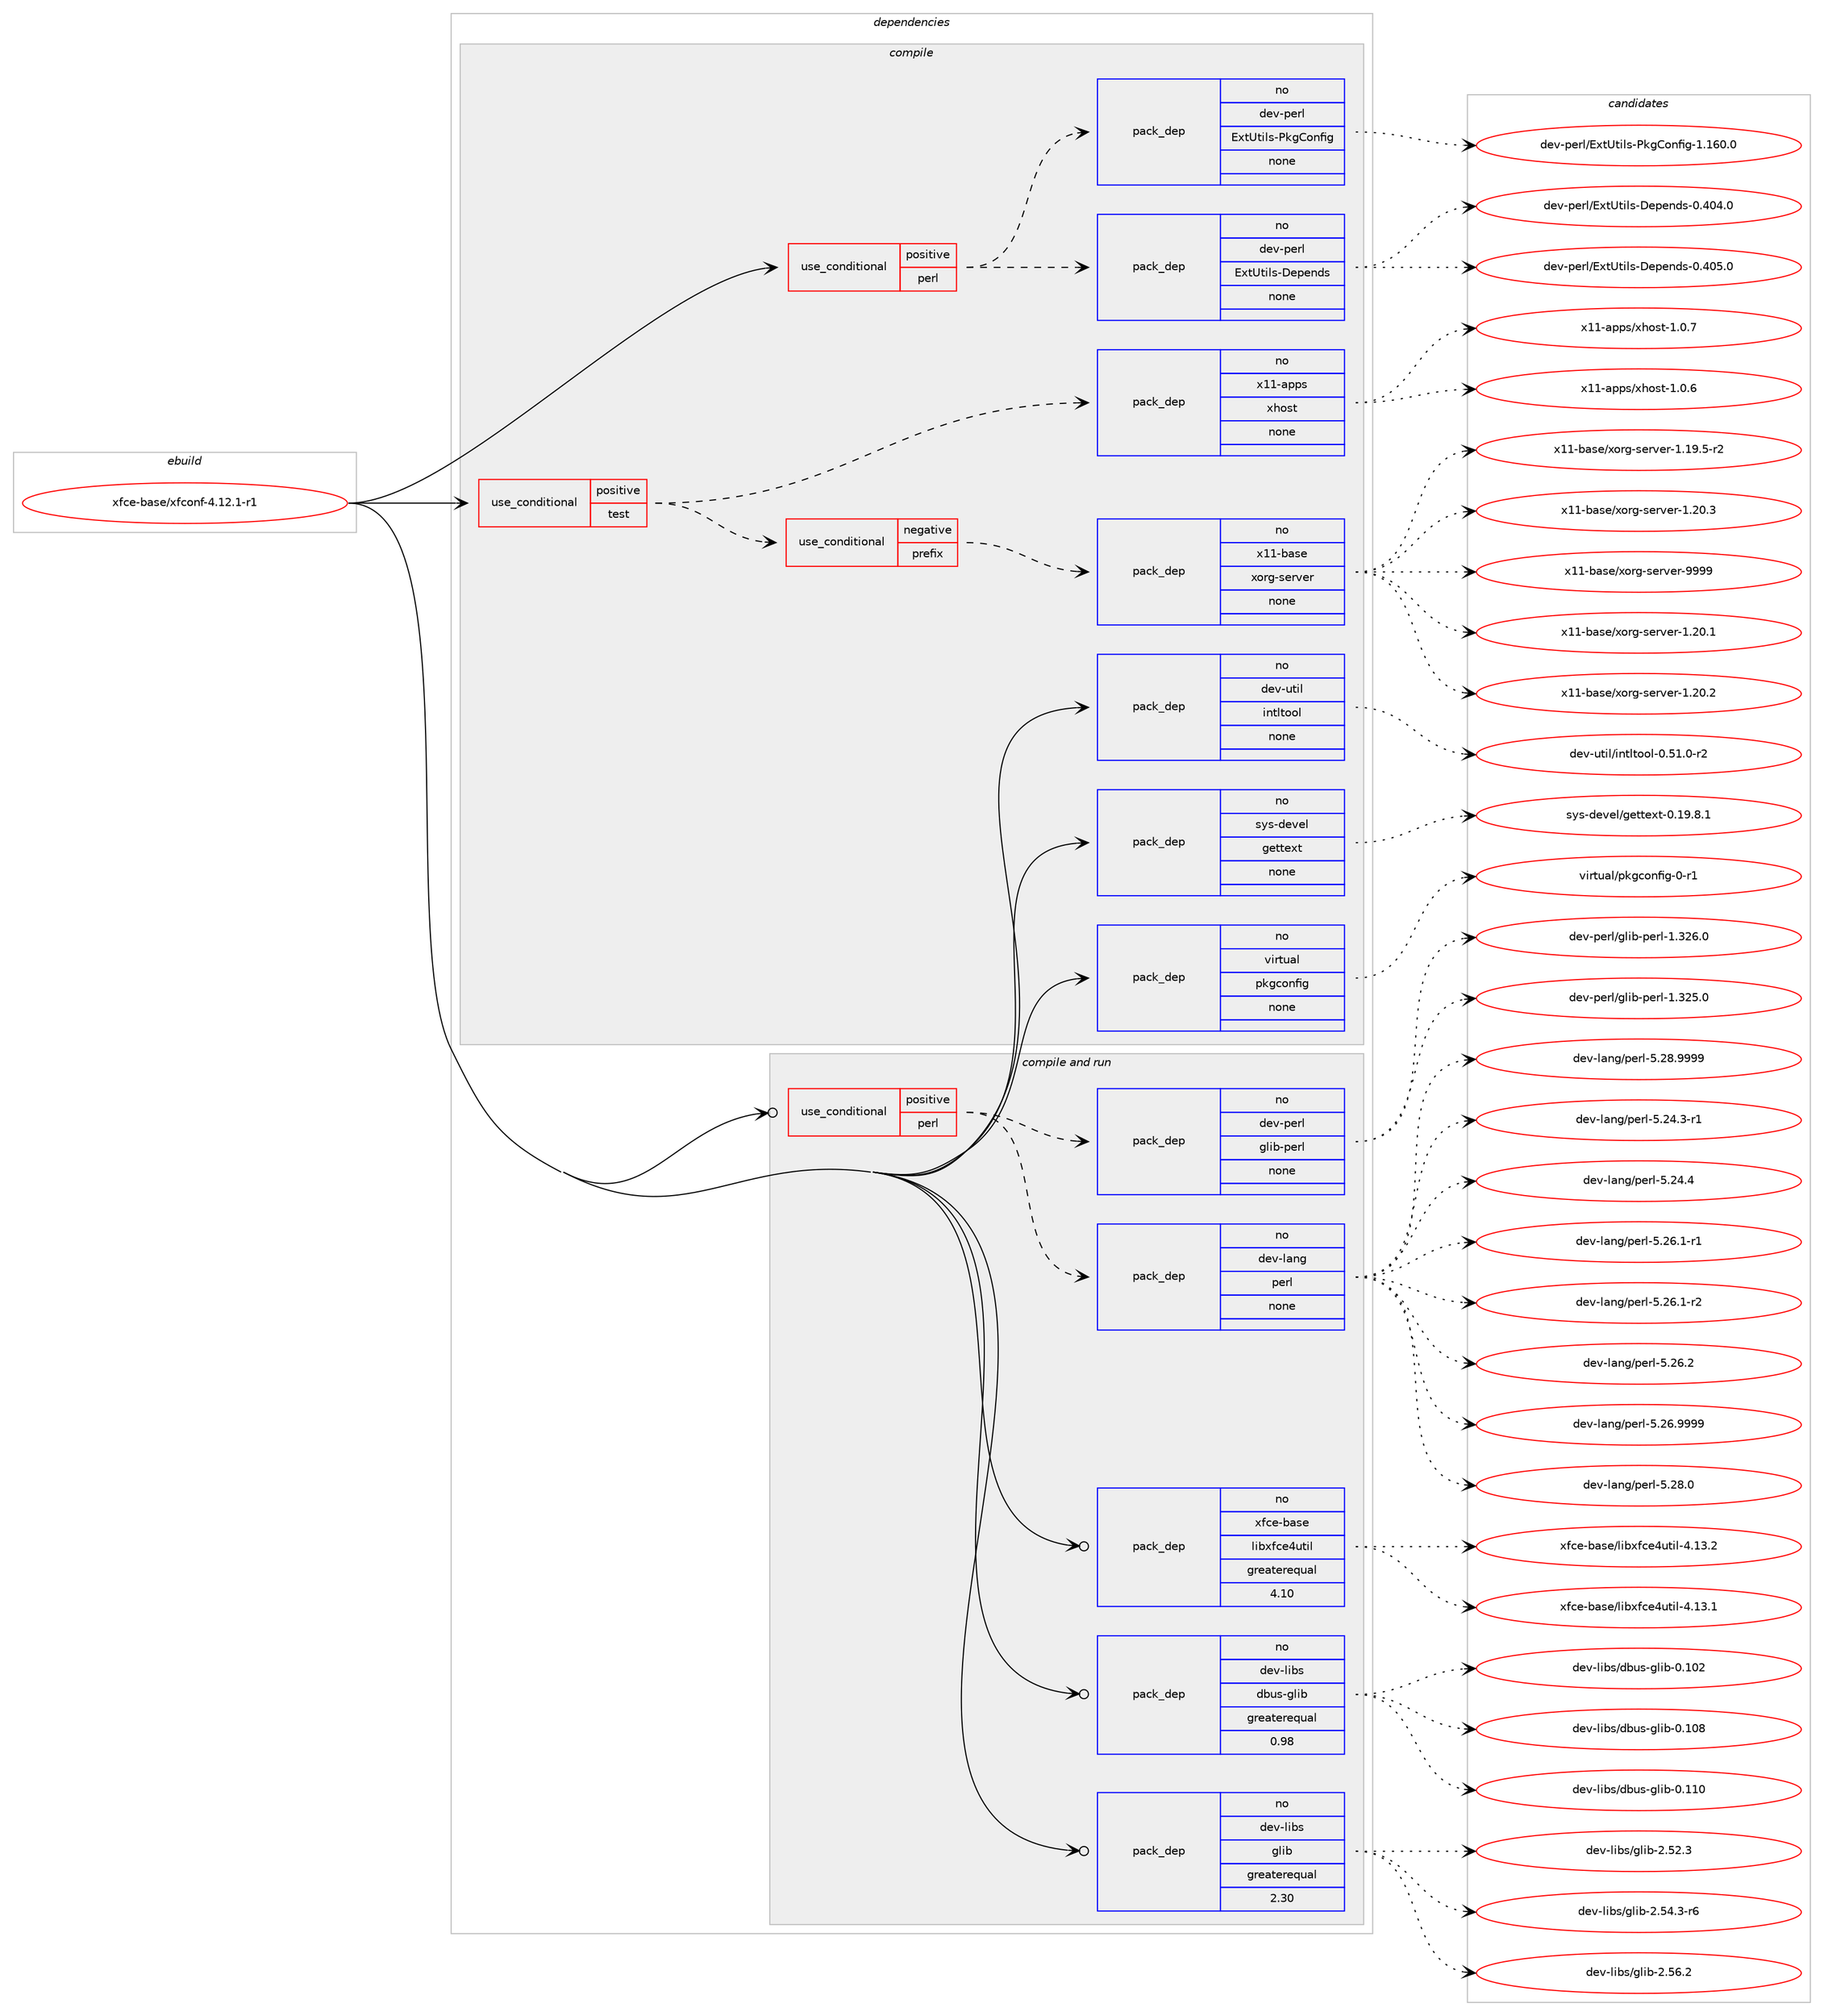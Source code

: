 digraph prolog {

# *************
# Graph options
# *************

newrank=true;
concentrate=true;
compound=true;
graph [rankdir=LR,fontname=Helvetica,fontsize=10,ranksep=1.5];#, ranksep=2.5, nodesep=0.2];
edge  [arrowhead=vee];
node  [fontname=Helvetica,fontsize=10];

# **********
# The ebuild
# **********

subgraph cluster_leftcol {
color=gray;
rank=same;
label=<<i>ebuild</i>>;
id [label="xfce-base/xfconf-4.12.1-r1", color=red, width=4, href="../xfce-base/xfconf-4.12.1-r1.svg"];
}

# ****************
# The dependencies
# ****************

subgraph cluster_midcol {
color=gray;
label=<<i>dependencies</i>>;
subgraph cluster_compile {
fillcolor="#eeeeee";
style=filled;
label=<<i>compile</i>>;
subgraph cond1736 {
dependency9680 [label=<<TABLE BORDER="0" CELLBORDER="1" CELLSPACING="0" CELLPADDING="4"><TR><TD ROWSPAN="3" CELLPADDING="10">use_conditional</TD></TR><TR><TD>positive</TD></TR><TR><TD>perl</TD></TR></TABLE>>, shape=none, color=red];
subgraph pack7707 {
dependency9681 [label=<<TABLE BORDER="0" CELLBORDER="1" CELLSPACING="0" CELLPADDING="4" WIDTH="220"><TR><TD ROWSPAN="6" CELLPADDING="30">pack_dep</TD></TR><TR><TD WIDTH="110">no</TD></TR><TR><TD>dev-perl</TD></TR><TR><TD>ExtUtils-Depends</TD></TR><TR><TD>none</TD></TR><TR><TD></TD></TR></TABLE>>, shape=none, color=blue];
}
dependency9680:e -> dependency9681:w [weight=20,style="dashed",arrowhead="vee"];
subgraph pack7708 {
dependency9682 [label=<<TABLE BORDER="0" CELLBORDER="1" CELLSPACING="0" CELLPADDING="4" WIDTH="220"><TR><TD ROWSPAN="6" CELLPADDING="30">pack_dep</TD></TR><TR><TD WIDTH="110">no</TD></TR><TR><TD>dev-perl</TD></TR><TR><TD>ExtUtils-PkgConfig</TD></TR><TR><TD>none</TD></TR><TR><TD></TD></TR></TABLE>>, shape=none, color=blue];
}
dependency9680:e -> dependency9682:w [weight=20,style="dashed",arrowhead="vee"];
}
id:e -> dependency9680:w [weight=20,style="solid",arrowhead="vee"];
subgraph cond1737 {
dependency9683 [label=<<TABLE BORDER="0" CELLBORDER="1" CELLSPACING="0" CELLPADDING="4"><TR><TD ROWSPAN="3" CELLPADDING="10">use_conditional</TD></TR><TR><TD>positive</TD></TR><TR><TD>test</TD></TR></TABLE>>, shape=none, color=red];
subgraph cond1738 {
dependency9684 [label=<<TABLE BORDER="0" CELLBORDER="1" CELLSPACING="0" CELLPADDING="4"><TR><TD ROWSPAN="3" CELLPADDING="10">use_conditional</TD></TR><TR><TD>negative</TD></TR><TR><TD>prefix</TD></TR></TABLE>>, shape=none, color=red];
subgraph pack7709 {
dependency9685 [label=<<TABLE BORDER="0" CELLBORDER="1" CELLSPACING="0" CELLPADDING="4" WIDTH="220"><TR><TD ROWSPAN="6" CELLPADDING="30">pack_dep</TD></TR><TR><TD WIDTH="110">no</TD></TR><TR><TD>x11-base</TD></TR><TR><TD>xorg-server</TD></TR><TR><TD>none</TD></TR><TR><TD></TD></TR></TABLE>>, shape=none, color=blue];
}
dependency9684:e -> dependency9685:w [weight=20,style="dashed",arrowhead="vee"];
}
dependency9683:e -> dependency9684:w [weight=20,style="dashed",arrowhead="vee"];
subgraph pack7710 {
dependency9686 [label=<<TABLE BORDER="0" CELLBORDER="1" CELLSPACING="0" CELLPADDING="4" WIDTH="220"><TR><TD ROWSPAN="6" CELLPADDING="30">pack_dep</TD></TR><TR><TD WIDTH="110">no</TD></TR><TR><TD>x11-apps</TD></TR><TR><TD>xhost</TD></TR><TR><TD>none</TD></TR><TR><TD></TD></TR></TABLE>>, shape=none, color=blue];
}
dependency9683:e -> dependency9686:w [weight=20,style="dashed",arrowhead="vee"];
}
id:e -> dependency9683:w [weight=20,style="solid",arrowhead="vee"];
subgraph pack7711 {
dependency9687 [label=<<TABLE BORDER="0" CELLBORDER="1" CELLSPACING="0" CELLPADDING="4" WIDTH="220"><TR><TD ROWSPAN="6" CELLPADDING="30">pack_dep</TD></TR><TR><TD WIDTH="110">no</TD></TR><TR><TD>dev-util</TD></TR><TR><TD>intltool</TD></TR><TR><TD>none</TD></TR><TR><TD></TD></TR></TABLE>>, shape=none, color=blue];
}
id:e -> dependency9687:w [weight=20,style="solid",arrowhead="vee"];
subgraph pack7712 {
dependency9688 [label=<<TABLE BORDER="0" CELLBORDER="1" CELLSPACING="0" CELLPADDING="4" WIDTH="220"><TR><TD ROWSPAN="6" CELLPADDING="30">pack_dep</TD></TR><TR><TD WIDTH="110">no</TD></TR><TR><TD>sys-devel</TD></TR><TR><TD>gettext</TD></TR><TR><TD>none</TD></TR><TR><TD></TD></TR></TABLE>>, shape=none, color=blue];
}
id:e -> dependency9688:w [weight=20,style="solid",arrowhead="vee"];
subgraph pack7713 {
dependency9689 [label=<<TABLE BORDER="0" CELLBORDER="1" CELLSPACING="0" CELLPADDING="4" WIDTH="220"><TR><TD ROWSPAN="6" CELLPADDING="30">pack_dep</TD></TR><TR><TD WIDTH="110">no</TD></TR><TR><TD>virtual</TD></TR><TR><TD>pkgconfig</TD></TR><TR><TD>none</TD></TR><TR><TD></TD></TR></TABLE>>, shape=none, color=blue];
}
id:e -> dependency9689:w [weight=20,style="solid",arrowhead="vee"];
}
subgraph cluster_compileandrun {
fillcolor="#eeeeee";
style=filled;
label=<<i>compile and run</i>>;
subgraph cond1739 {
dependency9690 [label=<<TABLE BORDER="0" CELLBORDER="1" CELLSPACING="0" CELLPADDING="4"><TR><TD ROWSPAN="3" CELLPADDING="10">use_conditional</TD></TR><TR><TD>positive</TD></TR><TR><TD>perl</TD></TR></TABLE>>, shape=none, color=red];
subgraph pack7714 {
dependency9691 [label=<<TABLE BORDER="0" CELLBORDER="1" CELLSPACING="0" CELLPADDING="4" WIDTH="220"><TR><TD ROWSPAN="6" CELLPADDING="30">pack_dep</TD></TR><TR><TD WIDTH="110">no</TD></TR><TR><TD>dev-lang</TD></TR><TR><TD>perl</TD></TR><TR><TD>none</TD></TR><TR><TD></TD></TR></TABLE>>, shape=none, color=blue];
}
dependency9690:e -> dependency9691:w [weight=20,style="dashed",arrowhead="vee"];
subgraph pack7715 {
dependency9692 [label=<<TABLE BORDER="0" CELLBORDER="1" CELLSPACING="0" CELLPADDING="4" WIDTH="220"><TR><TD ROWSPAN="6" CELLPADDING="30">pack_dep</TD></TR><TR><TD WIDTH="110">no</TD></TR><TR><TD>dev-perl</TD></TR><TR><TD>glib-perl</TD></TR><TR><TD>none</TD></TR><TR><TD></TD></TR></TABLE>>, shape=none, color=blue];
}
dependency9690:e -> dependency9692:w [weight=20,style="dashed",arrowhead="vee"];
}
id:e -> dependency9690:w [weight=20,style="solid",arrowhead="odotvee"];
subgraph pack7716 {
dependency9693 [label=<<TABLE BORDER="0" CELLBORDER="1" CELLSPACING="0" CELLPADDING="4" WIDTH="220"><TR><TD ROWSPAN="6" CELLPADDING="30">pack_dep</TD></TR><TR><TD WIDTH="110">no</TD></TR><TR><TD>dev-libs</TD></TR><TR><TD>dbus-glib</TD></TR><TR><TD>greaterequal</TD></TR><TR><TD>0.98</TD></TR></TABLE>>, shape=none, color=blue];
}
id:e -> dependency9693:w [weight=20,style="solid",arrowhead="odotvee"];
subgraph pack7717 {
dependency9694 [label=<<TABLE BORDER="0" CELLBORDER="1" CELLSPACING="0" CELLPADDING="4" WIDTH="220"><TR><TD ROWSPAN="6" CELLPADDING="30">pack_dep</TD></TR><TR><TD WIDTH="110">no</TD></TR><TR><TD>dev-libs</TD></TR><TR><TD>glib</TD></TR><TR><TD>greaterequal</TD></TR><TR><TD>2.30</TD></TR></TABLE>>, shape=none, color=blue];
}
id:e -> dependency9694:w [weight=20,style="solid",arrowhead="odotvee"];
subgraph pack7718 {
dependency9695 [label=<<TABLE BORDER="0" CELLBORDER="1" CELLSPACING="0" CELLPADDING="4" WIDTH="220"><TR><TD ROWSPAN="6" CELLPADDING="30">pack_dep</TD></TR><TR><TD WIDTH="110">no</TD></TR><TR><TD>xfce-base</TD></TR><TR><TD>libxfce4util</TD></TR><TR><TD>greaterequal</TD></TR><TR><TD>4.10</TD></TR></TABLE>>, shape=none, color=blue];
}
id:e -> dependency9695:w [weight=20,style="solid",arrowhead="odotvee"];
}
subgraph cluster_run {
fillcolor="#eeeeee";
style=filled;
label=<<i>run</i>>;
}
}

# **************
# The candidates
# **************

subgraph cluster_choices {
rank=same;
color=gray;
label=<<i>candidates</i>>;

subgraph choice7707 {
color=black;
nodesep=1;
choice1001011184511210111410847691201168511610510811545681011121011101001154548465248524648 [label="dev-perl/ExtUtils-Depends-0.404.0", color=red, width=4,href="../dev-perl/ExtUtils-Depends-0.404.0.svg"];
choice1001011184511210111410847691201168511610510811545681011121011101001154548465248534648 [label="dev-perl/ExtUtils-Depends-0.405.0", color=red, width=4,href="../dev-perl/ExtUtils-Depends-0.405.0.svg"];
dependency9681:e -> choice1001011184511210111410847691201168511610510811545681011121011101001154548465248524648:w [style=dotted,weight="100"];
dependency9681:e -> choice1001011184511210111410847691201168511610510811545681011121011101001154548465248534648:w [style=dotted,weight="100"];
}
subgraph choice7708 {
color=black;
nodesep=1;
choice100101118451121011141084769120116851161051081154580107103671111101021051034549464954484648 [label="dev-perl/ExtUtils-PkgConfig-1.160.0", color=red, width=4,href="../dev-perl/ExtUtils-PkgConfig-1.160.0.svg"];
dependency9682:e -> choice100101118451121011141084769120116851161051081154580107103671111101021051034549464954484648:w [style=dotted,weight="100"];
}
subgraph choice7709 {
color=black;
nodesep=1;
choice1204949459897115101471201111141034511510111411810111445494650484649 [label="x11-base/xorg-server-1.20.1", color=red, width=4,href="../x11-base/xorg-server-1.20.1.svg"];
choice1204949459897115101471201111141034511510111411810111445494650484650 [label="x11-base/xorg-server-1.20.2", color=red, width=4,href="../x11-base/xorg-server-1.20.2.svg"];
choice12049494598971151014712011111410345115101114118101114454946495746534511450 [label="x11-base/xorg-server-1.19.5-r2", color=red, width=4,href="../x11-base/xorg-server-1.19.5-r2.svg"];
choice1204949459897115101471201111141034511510111411810111445494650484651 [label="x11-base/xorg-server-1.20.3", color=red, width=4,href="../x11-base/xorg-server-1.20.3.svg"];
choice120494945989711510147120111114103451151011141181011144557575757 [label="x11-base/xorg-server-9999", color=red, width=4,href="../x11-base/xorg-server-9999.svg"];
dependency9685:e -> choice1204949459897115101471201111141034511510111411810111445494650484649:w [style=dotted,weight="100"];
dependency9685:e -> choice1204949459897115101471201111141034511510111411810111445494650484650:w [style=dotted,weight="100"];
dependency9685:e -> choice12049494598971151014712011111410345115101114118101114454946495746534511450:w [style=dotted,weight="100"];
dependency9685:e -> choice1204949459897115101471201111141034511510111411810111445494650484651:w [style=dotted,weight="100"];
dependency9685:e -> choice120494945989711510147120111114103451151011141181011144557575757:w [style=dotted,weight="100"];
}
subgraph choice7710 {
color=black;
nodesep=1;
choice1204949459711211211547120104111115116454946484654 [label="x11-apps/xhost-1.0.6", color=red, width=4,href="../x11-apps/xhost-1.0.6.svg"];
choice1204949459711211211547120104111115116454946484655 [label="x11-apps/xhost-1.0.7", color=red, width=4,href="../x11-apps/xhost-1.0.7.svg"];
dependency9686:e -> choice1204949459711211211547120104111115116454946484654:w [style=dotted,weight="100"];
dependency9686:e -> choice1204949459711211211547120104111115116454946484655:w [style=dotted,weight="100"];
}
subgraph choice7711 {
color=black;
nodesep=1;
choice1001011184511711610510847105110116108116111111108454846534946484511450 [label="dev-util/intltool-0.51.0-r2", color=red, width=4,href="../dev-util/intltool-0.51.0-r2.svg"];
dependency9687:e -> choice1001011184511711610510847105110116108116111111108454846534946484511450:w [style=dotted,weight="100"];
}
subgraph choice7712 {
color=black;
nodesep=1;
choice1151211154510010111810110847103101116116101120116454846495746564649 [label="sys-devel/gettext-0.19.8.1", color=red, width=4,href="../sys-devel/gettext-0.19.8.1.svg"];
dependency9688:e -> choice1151211154510010111810110847103101116116101120116454846495746564649:w [style=dotted,weight="100"];
}
subgraph choice7713 {
color=black;
nodesep=1;
choice11810511411611797108471121071039911111010210510345484511449 [label="virtual/pkgconfig-0-r1", color=red, width=4,href="../virtual/pkgconfig-0-r1.svg"];
dependency9689:e -> choice11810511411611797108471121071039911111010210510345484511449:w [style=dotted,weight="100"];
}
subgraph choice7714 {
color=black;
nodesep=1;
choice100101118451089711010347112101114108455346505246514511449 [label="dev-lang/perl-5.24.3-r1", color=red, width=4,href="../dev-lang/perl-5.24.3-r1.svg"];
choice10010111845108971101034711210111410845534650524652 [label="dev-lang/perl-5.24.4", color=red, width=4,href="../dev-lang/perl-5.24.4.svg"];
choice100101118451089711010347112101114108455346505446494511449 [label="dev-lang/perl-5.26.1-r1", color=red, width=4,href="../dev-lang/perl-5.26.1-r1.svg"];
choice100101118451089711010347112101114108455346505446494511450 [label="dev-lang/perl-5.26.1-r2", color=red, width=4,href="../dev-lang/perl-5.26.1-r2.svg"];
choice10010111845108971101034711210111410845534650544650 [label="dev-lang/perl-5.26.2", color=red, width=4,href="../dev-lang/perl-5.26.2.svg"];
choice10010111845108971101034711210111410845534650544657575757 [label="dev-lang/perl-5.26.9999", color=red, width=4,href="../dev-lang/perl-5.26.9999.svg"];
choice10010111845108971101034711210111410845534650564648 [label="dev-lang/perl-5.28.0", color=red, width=4,href="../dev-lang/perl-5.28.0.svg"];
choice10010111845108971101034711210111410845534650564657575757 [label="dev-lang/perl-5.28.9999", color=red, width=4,href="../dev-lang/perl-5.28.9999.svg"];
dependency9691:e -> choice100101118451089711010347112101114108455346505246514511449:w [style=dotted,weight="100"];
dependency9691:e -> choice10010111845108971101034711210111410845534650524652:w [style=dotted,weight="100"];
dependency9691:e -> choice100101118451089711010347112101114108455346505446494511449:w [style=dotted,weight="100"];
dependency9691:e -> choice100101118451089711010347112101114108455346505446494511450:w [style=dotted,weight="100"];
dependency9691:e -> choice10010111845108971101034711210111410845534650544650:w [style=dotted,weight="100"];
dependency9691:e -> choice10010111845108971101034711210111410845534650544657575757:w [style=dotted,weight="100"];
dependency9691:e -> choice10010111845108971101034711210111410845534650564648:w [style=dotted,weight="100"];
dependency9691:e -> choice10010111845108971101034711210111410845534650564657575757:w [style=dotted,weight="100"];
}
subgraph choice7715 {
color=black;
nodesep=1;
choice100101118451121011141084710310810598451121011141084549465150534648 [label="dev-perl/glib-perl-1.325.0", color=red, width=4,href="../dev-perl/glib-perl-1.325.0.svg"];
choice100101118451121011141084710310810598451121011141084549465150544648 [label="dev-perl/glib-perl-1.326.0", color=red, width=4,href="../dev-perl/glib-perl-1.326.0.svg"];
dependency9692:e -> choice100101118451121011141084710310810598451121011141084549465150534648:w [style=dotted,weight="100"];
dependency9692:e -> choice100101118451121011141084710310810598451121011141084549465150544648:w [style=dotted,weight="100"];
}
subgraph choice7716 {
color=black;
nodesep=1;
choice100101118451081059811547100981171154510310810598454846494850 [label="dev-libs/dbus-glib-0.102", color=red, width=4,href="../dev-libs/dbus-glib-0.102.svg"];
choice100101118451081059811547100981171154510310810598454846494856 [label="dev-libs/dbus-glib-0.108", color=red, width=4,href="../dev-libs/dbus-glib-0.108.svg"];
choice100101118451081059811547100981171154510310810598454846494948 [label="dev-libs/dbus-glib-0.110", color=red, width=4,href="../dev-libs/dbus-glib-0.110.svg"];
dependency9693:e -> choice100101118451081059811547100981171154510310810598454846494850:w [style=dotted,weight="100"];
dependency9693:e -> choice100101118451081059811547100981171154510310810598454846494856:w [style=dotted,weight="100"];
dependency9693:e -> choice100101118451081059811547100981171154510310810598454846494948:w [style=dotted,weight="100"];
}
subgraph choice7717 {
color=black;
nodesep=1;
choice1001011184510810598115471031081059845504653504651 [label="dev-libs/glib-2.52.3", color=red, width=4,href="../dev-libs/glib-2.52.3.svg"];
choice10010111845108105981154710310810598455046535246514511454 [label="dev-libs/glib-2.54.3-r6", color=red, width=4,href="../dev-libs/glib-2.54.3-r6.svg"];
choice1001011184510810598115471031081059845504653544650 [label="dev-libs/glib-2.56.2", color=red, width=4,href="../dev-libs/glib-2.56.2.svg"];
dependency9694:e -> choice1001011184510810598115471031081059845504653504651:w [style=dotted,weight="100"];
dependency9694:e -> choice10010111845108105981154710310810598455046535246514511454:w [style=dotted,weight="100"];
dependency9694:e -> choice1001011184510810598115471031081059845504653544650:w [style=dotted,weight="100"];
}
subgraph choice7718 {
color=black;
nodesep=1;
choice120102991014598971151014710810598120102991015211711610510845524649514649 [label="xfce-base/libxfce4util-4.13.1", color=red, width=4,href="../xfce-base/libxfce4util-4.13.1.svg"];
choice120102991014598971151014710810598120102991015211711610510845524649514650 [label="xfce-base/libxfce4util-4.13.2", color=red, width=4,href="../xfce-base/libxfce4util-4.13.2.svg"];
dependency9695:e -> choice120102991014598971151014710810598120102991015211711610510845524649514649:w [style=dotted,weight="100"];
dependency9695:e -> choice120102991014598971151014710810598120102991015211711610510845524649514650:w [style=dotted,weight="100"];
}
}

}
